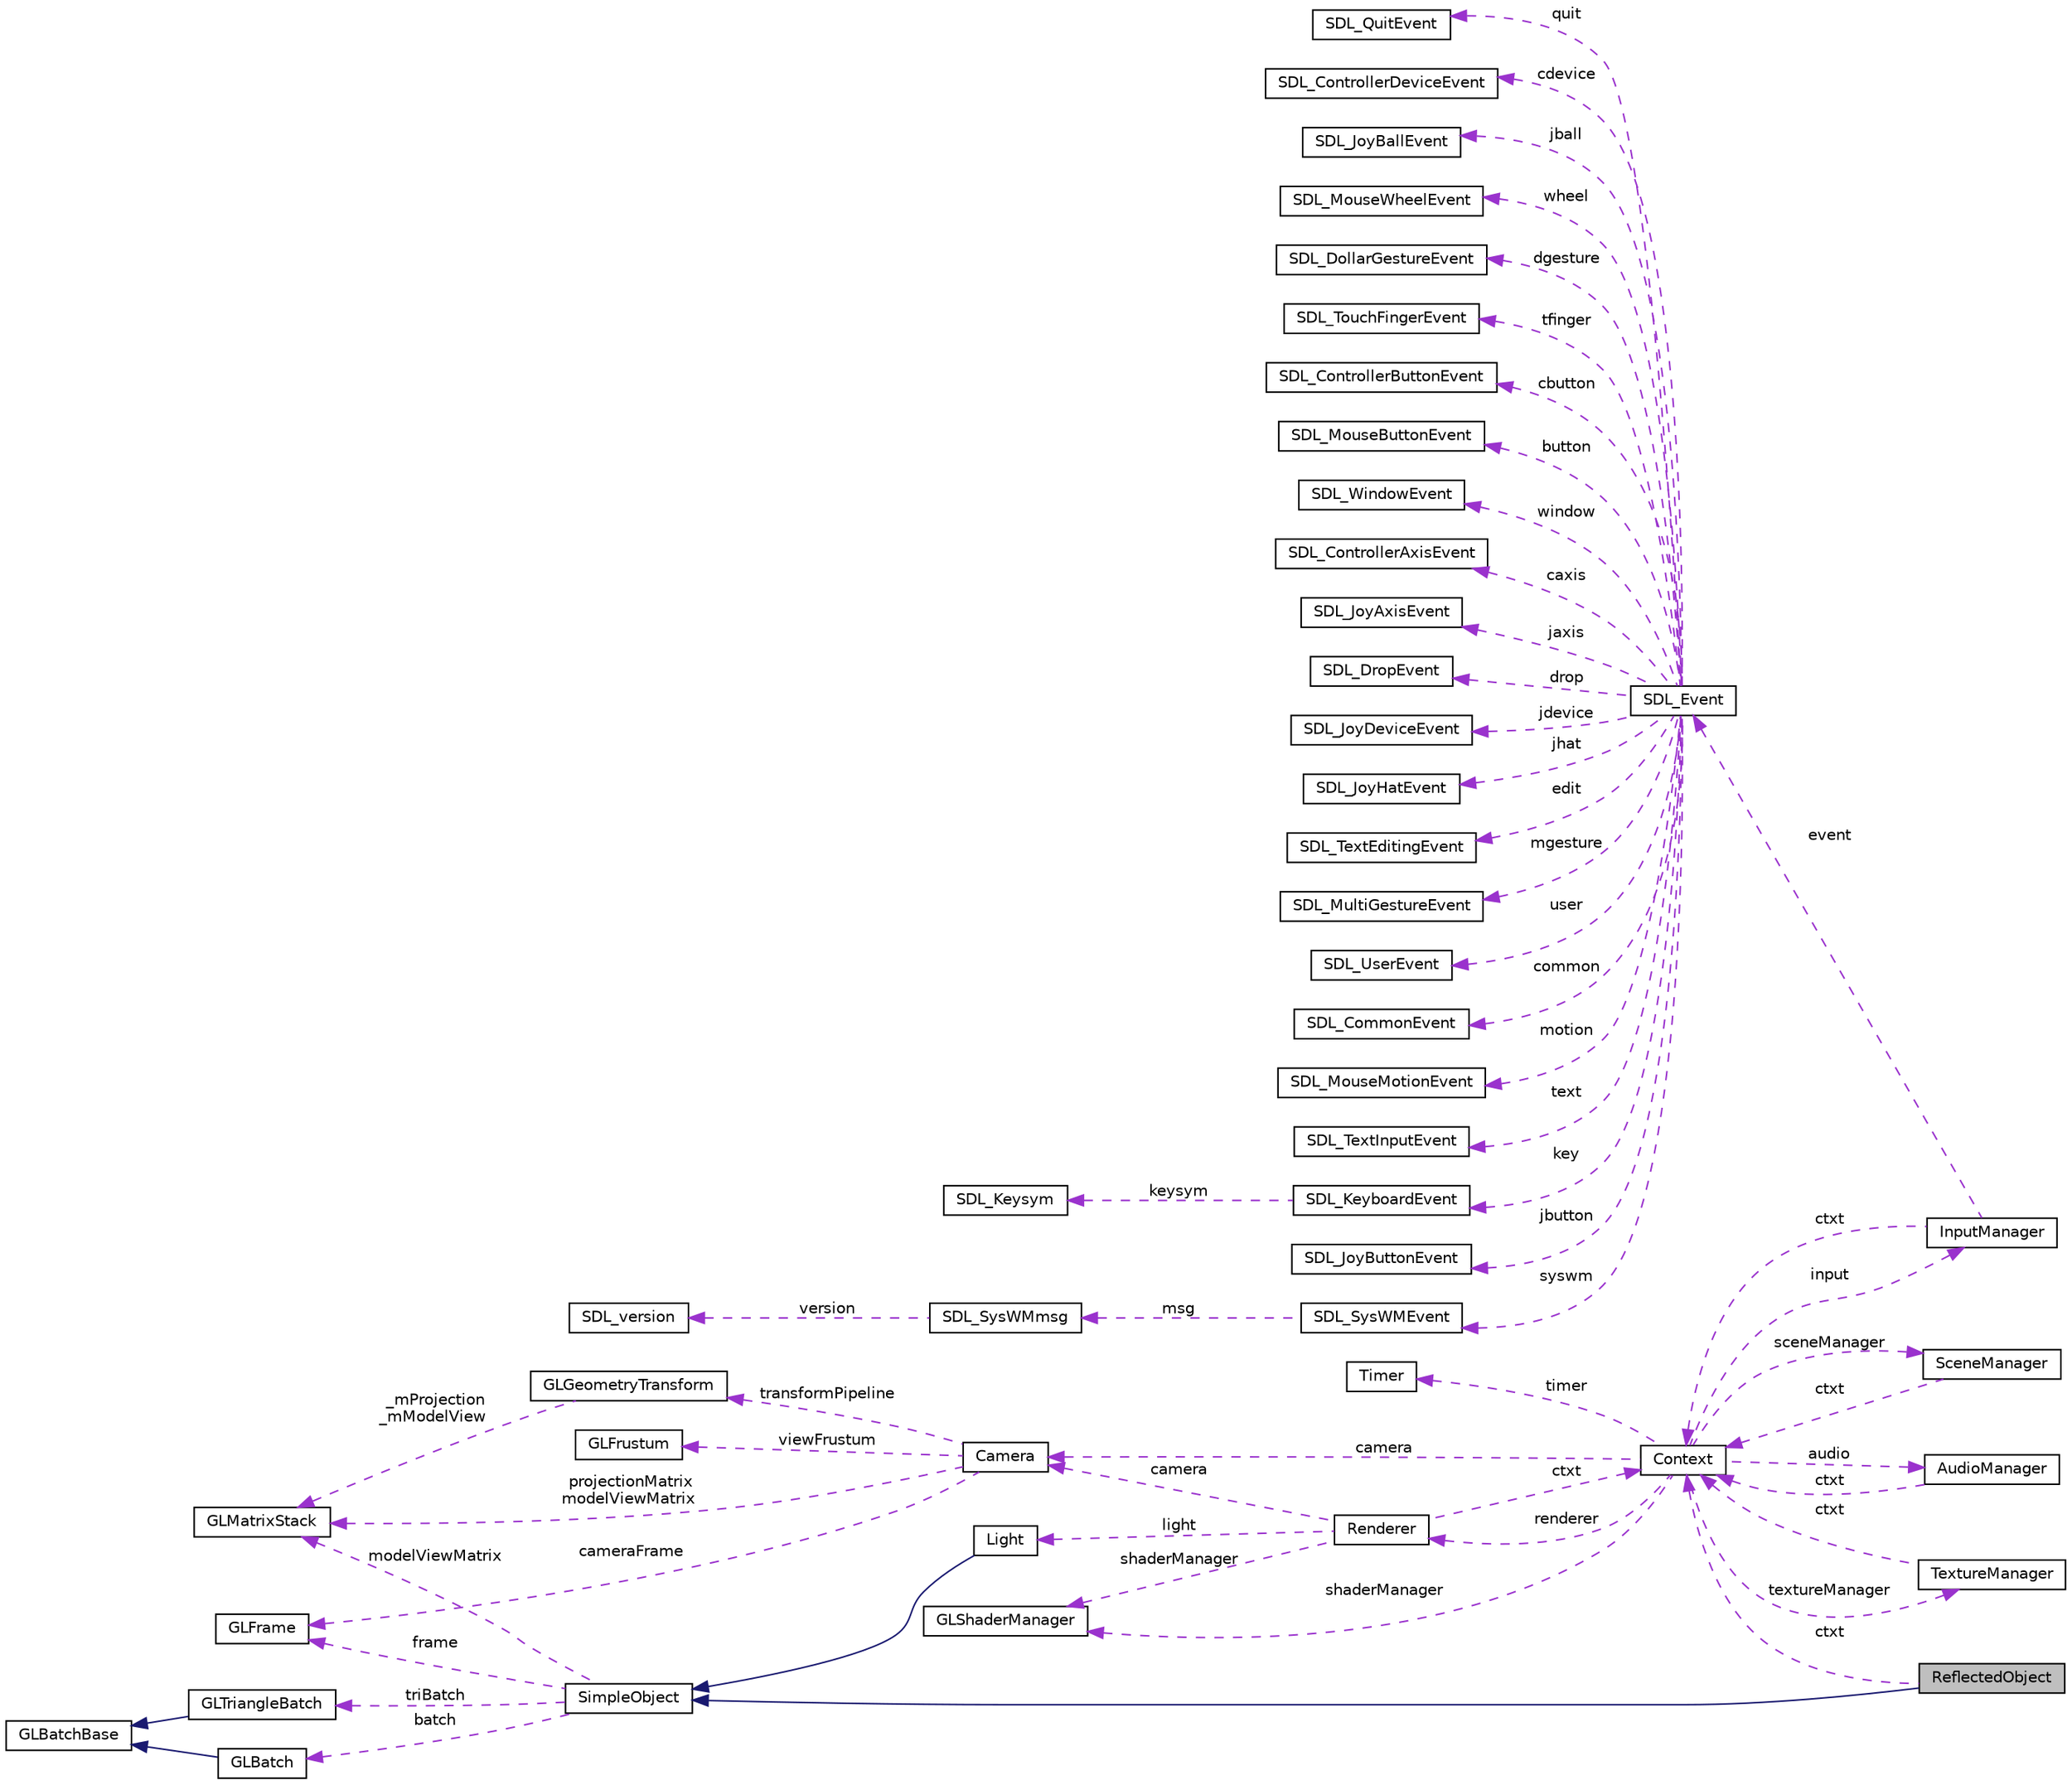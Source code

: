 digraph "ReflectedObject"
{
  edge [fontname="Helvetica",fontsize="10",labelfontname="Helvetica",labelfontsize="10"];
  node [fontname="Helvetica",fontsize="10",shape=record];
  rankdir="LR";
  Node1 [label="ReflectedObject",height=0.2,width=0.4,color="black", fillcolor="grey75", style="filled" fontcolor="black"];
  Node2 -> Node1 [dir="back",color="midnightblue",fontsize="10",style="solid",fontname="Helvetica"];
  Node2 [label="SimpleObject",height=0.2,width=0.4,color="black", fillcolor="white", style="filled",URL="$class_simple_object.html"];
  Node3 -> Node2 [dir="back",color="darkorchid3",fontsize="10",style="dashed",label=" batch" ,fontname="Helvetica"];
  Node3 [label="GLBatch",height=0.2,width=0.4,color="black", fillcolor="white", style="filled",URL="$class_g_l_batch.html"];
  Node4 -> Node3 [dir="back",color="midnightblue",fontsize="10",style="solid",fontname="Helvetica"];
  Node4 [label="GLBatchBase",height=0.2,width=0.4,color="black", fillcolor="white", style="filled",URL="$class_g_l_batch_base.html"];
  Node5 -> Node2 [dir="back",color="darkorchid3",fontsize="10",style="dashed",label=" frame" ,fontname="Helvetica"];
  Node5 [label="GLFrame",height=0.2,width=0.4,color="black", fillcolor="white", style="filled",URL="$class_g_l_frame.html"];
  Node6 -> Node2 [dir="back",color="darkorchid3",fontsize="10",style="dashed",label=" modelViewMatrix" ,fontname="Helvetica"];
  Node6 [label="GLMatrixStack",height=0.2,width=0.4,color="black", fillcolor="white", style="filled",URL="$class_g_l_matrix_stack.html"];
  Node7 -> Node2 [dir="back",color="darkorchid3",fontsize="10",style="dashed",label=" triBatch" ,fontname="Helvetica"];
  Node7 [label="GLTriangleBatch",height=0.2,width=0.4,color="black", fillcolor="white", style="filled",URL="$class_g_l_triangle_batch.html"];
  Node4 -> Node7 [dir="back",color="midnightblue",fontsize="10",style="solid",fontname="Helvetica"];
  Node8 -> Node1 [dir="back",color="darkorchid3",fontsize="10",style="dashed",label=" ctxt" ,fontname="Helvetica"];
  Node8 [label="Context",height=0.2,width=0.4,color="black", fillcolor="white", style="filled",URL="$class_context.html"];
  Node9 -> Node8 [dir="back",color="darkorchid3",fontsize="10",style="dashed",label=" renderer" ,fontname="Helvetica"];
  Node9 [label="Renderer",height=0.2,width=0.4,color="black", fillcolor="white", style="filled",URL="$class_renderer.html"];
  Node10 -> Node9 [dir="back",color="darkorchid3",fontsize="10",style="dashed",label=" light" ,fontname="Helvetica"];
  Node10 [label="Light",height=0.2,width=0.4,color="black", fillcolor="white", style="filled",URL="$class_light.html"];
  Node2 -> Node10 [dir="back",color="midnightblue",fontsize="10",style="solid",fontname="Helvetica"];
  Node8 -> Node9 [dir="back",color="darkorchid3",fontsize="10",style="dashed",label=" ctxt" ,fontname="Helvetica"];
  Node11 -> Node9 [dir="back",color="darkorchid3",fontsize="10",style="dashed",label=" shaderManager" ,fontname="Helvetica"];
  Node11 [label="GLShaderManager",height=0.2,width=0.4,color="black", fillcolor="white", style="filled",URL="$class_g_l_shader_manager.html"];
  Node12 -> Node9 [dir="back",color="darkorchid3",fontsize="10",style="dashed",label=" camera" ,fontname="Helvetica"];
  Node12 [label="Camera",height=0.2,width=0.4,color="black", fillcolor="white", style="filled",URL="$class_camera.html"];
  Node5 -> Node12 [dir="back",color="darkorchid3",fontsize="10",style="dashed",label=" cameraFrame" ,fontname="Helvetica"];
  Node13 -> Node12 [dir="back",color="darkorchid3",fontsize="10",style="dashed",label=" transformPipeline" ,fontname="Helvetica"];
  Node13 [label="GLGeometryTransform",height=0.2,width=0.4,color="black", fillcolor="white", style="filled",URL="$class_g_l_geometry_transform.html"];
  Node6 -> Node13 [dir="back",color="darkorchid3",fontsize="10",style="dashed",label=" _mProjection\n_mModelView" ,fontname="Helvetica"];
  Node6 -> Node12 [dir="back",color="darkorchid3",fontsize="10",style="dashed",label=" projectionMatrix\nmodelViewMatrix" ,fontname="Helvetica"];
  Node14 -> Node12 [dir="back",color="darkorchid3",fontsize="10",style="dashed",label=" viewFrustum" ,fontname="Helvetica"];
  Node14 [label="GLFrustum",height=0.2,width=0.4,color="black", fillcolor="white", style="filled",URL="$class_g_l_frustum.html"];
  Node15 -> Node8 [dir="back",color="darkorchid3",fontsize="10",style="dashed",label=" audio" ,fontname="Helvetica"];
  Node15 [label="AudioManager",height=0.2,width=0.4,color="black", fillcolor="white", style="filled",URL="$class_audio_manager.html"];
  Node8 -> Node15 [dir="back",color="darkorchid3",fontsize="10",style="dashed",label=" ctxt" ,fontname="Helvetica"];
  Node16 -> Node8 [dir="back",color="darkorchid3",fontsize="10",style="dashed",label=" textureManager" ,fontname="Helvetica"];
  Node16 [label="TextureManager",height=0.2,width=0.4,color="black", fillcolor="white", style="filled",URL="$class_texture_manager.html"];
  Node8 -> Node16 [dir="back",color="darkorchid3",fontsize="10",style="dashed",label=" ctxt" ,fontname="Helvetica"];
  Node11 -> Node8 [dir="back",color="darkorchid3",fontsize="10",style="dashed",label=" shaderManager" ,fontname="Helvetica"];
  Node12 -> Node8 [dir="back",color="darkorchid3",fontsize="10",style="dashed",label=" camera" ,fontname="Helvetica"];
  Node17 -> Node8 [dir="back",color="darkorchid3",fontsize="10",style="dashed",label=" input" ,fontname="Helvetica"];
  Node17 [label="InputManager",height=0.2,width=0.4,color="black", fillcolor="white", style="filled",URL="$class_input_manager.html"];
  Node8 -> Node17 [dir="back",color="darkorchid3",fontsize="10",style="dashed",label=" ctxt" ,fontname="Helvetica"];
  Node18 -> Node17 [dir="back",color="darkorchid3",fontsize="10",style="dashed",label=" event" ,fontname="Helvetica"];
  Node18 [label="SDL_Event",height=0.2,width=0.4,color="black", fillcolor="white", style="filled",URL="$union_s_d_l___event.html",tooltip="General event structure. "];
  Node19 -> Node18 [dir="back",color="darkorchid3",fontsize="10",style="dashed",label=" jdevice" ,fontname="Helvetica"];
  Node19 [label="SDL_JoyDeviceEvent",height=0.2,width=0.4,color="black", fillcolor="white", style="filled",URL="$struct_s_d_l___joy_device_event.html",tooltip="Joystick device event structure (event.jdevice.*) "];
  Node20 -> Node18 [dir="back",color="darkorchid3",fontsize="10",style="dashed",label=" jhat" ,fontname="Helvetica"];
  Node20 [label="SDL_JoyHatEvent",height=0.2,width=0.4,color="black", fillcolor="white", style="filled",URL="$struct_s_d_l___joy_hat_event.html",tooltip="Joystick hat position change event structure (event.jhat.*) "];
  Node21 -> Node18 [dir="back",color="darkorchid3",fontsize="10",style="dashed",label=" edit" ,fontname="Helvetica"];
  Node21 [label="SDL_TextEditingEvent",height=0.2,width=0.4,color="black", fillcolor="white", style="filled",URL="$struct_s_d_l___text_editing_event.html",tooltip="Keyboard text editing event structure (event.edit.*) "];
  Node22 -> Node18 [dir="back",color="darkorchid3",fontsize="10",style="dashed",label=" mgesture" ,fontname="Helvetica"];
  Node22 [label="SDL_MultiGestureEvent",height=0.2,width=0.4,color="black", fillcolor="white", style="filled",URL="$struct_s_d_l___multi_gesture_event.html",tooltip="Multiple Finger Gesture Event (event.mgesture.*) "];
  Node23 -> Node18 [dir="back",color="darkorchid3",fontsize="10",style="dashed",label=" user" ,fontname="Helvetica"];
  Node23 [label="SDL_UserEvent",height=0.2,width=0.4,color="black", fillcolor="white", style="filled",URL="$struct_s_d_l___user_event.html",tooltip="A user-defined event type (event.user.*) "];
  Node24 -> Node18 [dir="back",color="darkorchid3",fontsize="10",style="dashed",label=" common" ,fontname="Helvetica"];
  Node24 [label="SDL_CommonEvent",height=0.2,width=0.4,color="black", fillcolor="white", style="filled",URL="$struct_s_d_l___common_event.html",tooltip="Fields shared by every event. "];
  Node25 -> Node18 [dir="back",color="darkorchid3",fontsize="10",style="dashed",label=" motion" ,fontname="Helvetica"];
  Node25 [label="SDL_MouseMotionEvent",height=0.2,width=0.4,color="black", fillcolor="white", style="filled",URL="$struct_s_d_l___mouse_motion_event.html",tooltip="Mouse motion event structure (event.motion.*) "];
  Node26 -> Node18 [dir="back",color="darkorchid3",fontsize="10",style="dashed",label=" text" ,fontname="Helvetica"];
  Node26 [label="SDL_TextInputEvent",height=0.2,width=0.4,color="black", fillcolor="white", style="filled",URL="$struct_s_d_l___text_input_event.html",tooltip="Keyboard text input event structure (event.text.*) "];
  Node27 -> Node18 [dir="back",color="darkorchid3",fontsize="10",style="dashed",label=" key" ,fontname="Helvetica"];
  Node27 [label="SDL_KeyboardEvent",height=0.2,width=0.4,color="black", fillcolor="white", style="filled",URL="$struct_s_d_l___keyboard_event.html",tooltip="Keyboard button event structure (event.key.*) "];
  Node28 -> Node27 [dir="back",color="darkorchid3",fontsize="10",style="dashed",label=" keysym" ,fontname="Helvetica"];
  Node28 [label="SDL_Keysym",height=0.2,width=0.4,color="black", fillcolor="white", style="filled",URL="$struct_s_d_l___keysym.html",tooltip="The SDL keysym structure, used in key events. "];
  Node29 -> Node18 [dir="back",color="darkorchid3",fontsize="10",style="dashed",label=" jbutton" ,fontname="Helvetica"];
  Node29 [label="SDL_JoyButtonEvent",height=0.2,width=0.4,color="black", fillcolor="white", style="filled",URL="$struct_s_d_l___joy_button_event.html",tooltip="Joystick button event structure (event.jbutton.*) "];
  Node30 -> Node18 [dir="back",color="darkorchid3",fontsize="10",style="dashed",label=" syswm" ,fontname="Helvetica"];
  Node30 [label="SDL_SysWMEvent",height=0.2,width=0.4,color="black", fillcolor="white", style="filled",URL="$struct_s_d_l___sys_w_m_event.html",tooltip="A video driver dependent system event (event.syswm.*) This event is disabled by default, you can enable it with SDL_EventState() "];
  Node31 -> Node30 [dir="back",color="darkorchid3",fontsize="10",style="dashed",label=" msg" ,fontname="Helvetica"];
  Node31 [label="SDL_SysWMmsg",height=0.2,width=0.4,color="black", fillcolor="white", style="filled",URL="$struct_s_d_l___sys_w_mmsg.html"];
  Node32 -> Node31 [dir="back",color="darkorchid3",fontsize="10",style="dashed",label=" version" ,fontname="Helvetica"];
  Node32 [label="SDL_version",height=0.2,width=0.4,color="black", fillcolor="white", style="filled",URL="$struct_s_d_l__version.html",tooltip="Information the version of SDL in use. "];
  Node33 -> Node18 [dir="back",color="darkorchid3",fontsize="10",style="dashed",label=" quit" ,fontname="Helvetica"];
  Node33 [label="SDL_QuitEvent",height=0.2,width=0.4,color="black", fillcolor="white", style="filled",URL="$struct_s_d_l___quit_event.html",tooltip="The &quot;quit requested&quot; event. "];
  Node34 -> Node18 [dir="back",color="darkorchid3",fontsize="10",style="dashed",label=" cdevice" ,fontname="Helvetica"];
  Node34 [label="SDL_ControllerDeviceEvent",height=0.2,width=0.4,color="black", fillcolor="white", style="filled",URL="$struct_s_d_l___controller_device_event.html",tooltip="Controller device event structure (event.cdevice.*) "];
  Node35 -> Node18 [dir="back",color="darkorchid3",fontsize="10",style="dashed",label=" jball" ,fontname="Helvetica"];
  Node35 [label="SDL_JoyBallEvent",height=0.2,width=0.4,color="black", fillcolor="white", style="filled",URL="$struct_s_d_l___joy_ball_event.html",tooltip="Joystick trackball motion event structure (event.jball.*) "];
  Node36 -> Node18 [dir="back",color="darkorchid3",fontsize="10",style="dashed",label=" wheel" ,fontname="Helvetica"];
  Node36 [label="SDL_MouseWheelEvent",height=0.2,width=0.4,color="black", fillcolor="white", style="filled",URL="$struct_s_d_l___mouse_wheel_event.html",tooltip="Mouse wheel event structure (event.wheel.*) "];
  Node37 -> Node18 [dir="back",color="darkorchid3",fontsize="10",style="dashed",label=" dgesture" ,fontname="Helvetica"];
  Node37 [label="SDL_DollarGestureEvent",height=0.2,width=0.4,color="black", fillcolor="white", style="filled",URL="$struct_s_d_l___dollar_gesture_event.html",tooltip="Dollar Gesture Event (event.dgesture.*) "];
  Node38 -> Node18 [dir="back",color="darkorchid3",fontsize="10",style="dashed",label=" tfinger" ,fontname="Helvetica"];
  Node38 [label="SDL_TouchFingerEvent",height=0.2,width=0.4,color="black", fillcolor="white", style="filled",URL="$struct_s_d_l___touch_finger_event.html",tooltip="Touch finger event structure (event.tfinger.*) "];
  Node39 -> Node18 [dir="back",color="darkorchid3",fontsize="10",style="dashed",label=" cbutton" ,fontname="Helvetica"];
  Node39 [label="SDL_ControllerButtonEvent",height=0.2,width=0.4,color="black", fillcolor="white", style="filled",URL="$struct_s_d_l___controller_button_event.html",tooltip="Game controller button event structure (event.cbutton.*) "];
  Node40 -> Node18 [dir="back",color="darkorchid3",fontsize="10",style="dashed",label=" button" ,fontname="Helvetica"];
  Node40 [label="SDL_MouseButtonEvent",height=0.2,width=0.4,color="black", fillcolor="white", style="filled",URL="$struct_s_d_l___mouse_button_event.html",tooltip="Mouse button event structure (event.button.*) "];
  Node41 -> Node18 [dir="back",color="darkorchid3",fontsize="10",style="dashed",label=" window" ,fontname="Helvetica"];
  Node41 [label="SDL_WindowEvent",height=0.2,width=0.4,color="black", fillcolor="white", style="filled",URL="$struct_s_d_l___window_event.html",tooltip="Window state change event data (event.window.*) "];
  Node42 -> Node18 [dir="back",color="darkorchid3",fontsize="10",style="dashed",label=" caxis" ,fontname="Helvetica"];
  Node42 [label="SDL_ControllerAxisEvent",height=0.2,width=0.4,color="black", fillcolor="white", style="filled",URL="$struct_s_d_l___controller_axis_event.html",tooltip="Game controller axis motion event structure (event.caxis.*) "];
  Node43 -> Node18 [dir="back",color="darkorchid3",fontsize="10",style="dashed",label=" jaxis" ,fontname="Helvetica"];
  Node43 [label="SDL_JoyAxisEvent",height=0.2,width=0.4,color="black", fillcolor="white", style="filled",URL="$struct_s_d_l___joy_axis_event.html",tooltip="Joystick axis motion event structure (event.jaxis.*) "];
  Node44 -> Node18 [dir="back",color="darkorchid3",fontsize="10",style="dashed",label=" drop" ,fontname="Helvetica"];
  Node44 [label="SDL_DropEvent",height=0.2,width=0.4,color="black", fillcolor="white", style="filled",URL="$struct_s_d_l___drop_event.html",tooltip="An event used to request a file open by the system (event.drop.*) This event is disabled by default..."];
  Node45 -> Node8 [dir="back",color="darkorchid3",fontsize="10",style="dashed",label=" sceneManager" ,fontname="Helvetica"];
  Node45 [label="SceneManager",height=0.2,width=0.4,color="black", fillcolor="white", style="filled",URL="$class_scene_manager.html"];
  Node8 -> Node45 [dir="back",color="darkorchid3",fontsize="10",style="dashed",label=" ctxt" ,fontname="Helvetica"];
  Node46 -> Node8 [dir="back",color="darkorchid3",fontsize="10",style="dashed",label=" timer" ,fontname="Helvetica"];
  Node46 [label="Timer",height=0.2,width=0.4,color="black", fillcolor="white", style="filled",URL="$class_timer.html"];
}
